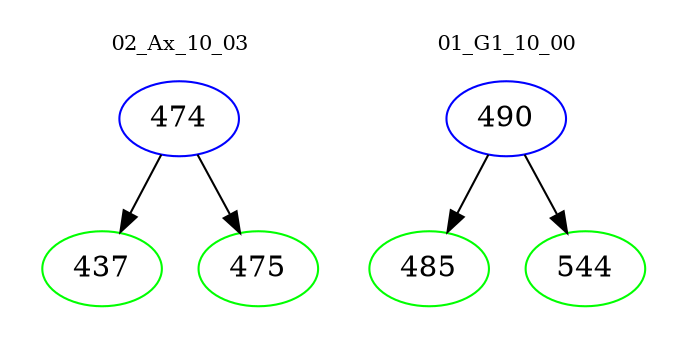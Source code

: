 digraph{
subgraph cluster_0 {
color = white
label = "02_Ax_10_03";
fontsize=10;
T0_474 [label="474", color="blue"]
T0_474 -> T0_437 [color="black"]
T0_437 [label="437", color="green"]
T0_474 -> T0_475 [color="black"]
T0_475 [label="475", color="green"]
}
subgraph cluster_1 {
color = white
label = "01_G1_10_00";
fontsize=10;
T1_490 [label="490", color="blue"]
T1_490 -> T1_485 [color="black"]
T1_485 [label="485", color="green"]
T1_490 -> T1_544 [color="black"]
T1_544 [label="544", color="green"]
}
}
